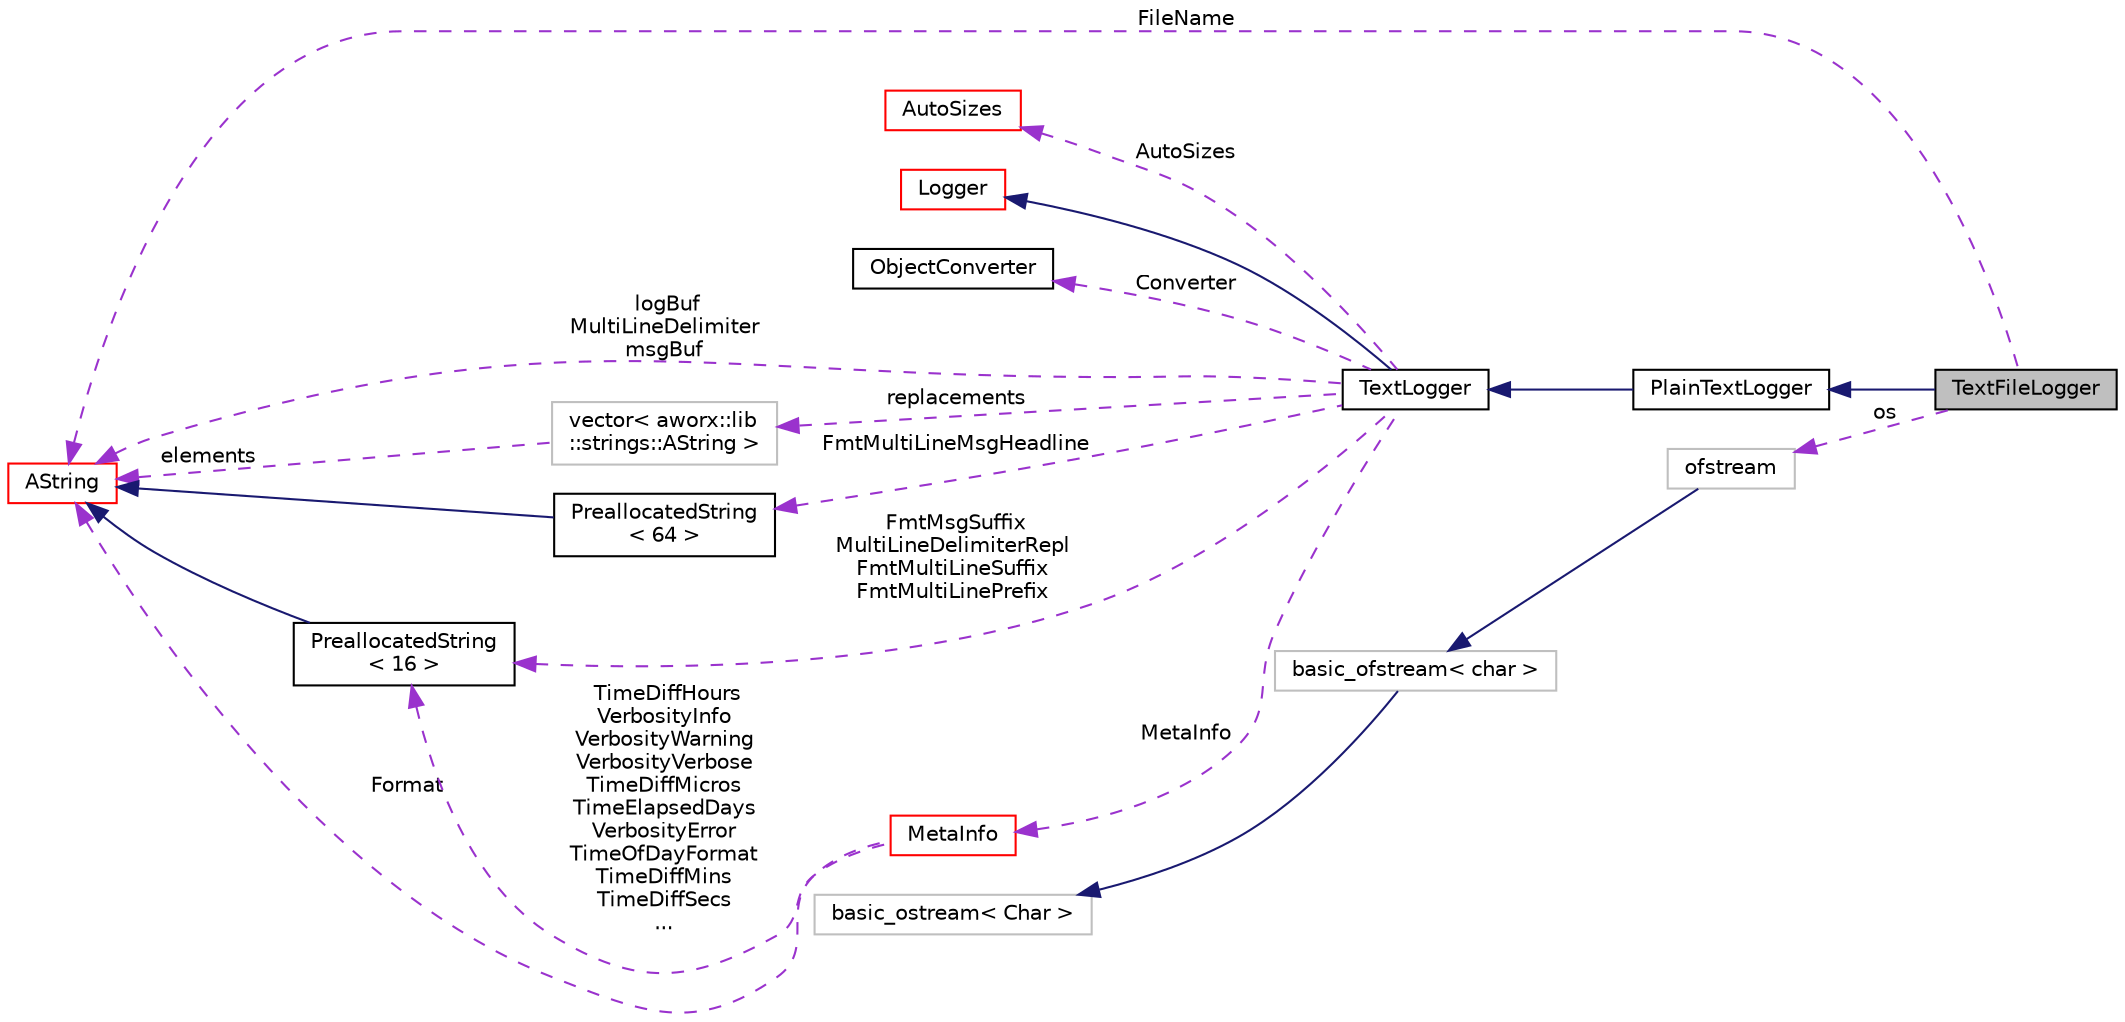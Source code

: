 digraph "TextFileLogger"
{
  edge [fontname="Helvetica",fontsize="10",labelfontname="Helvetica",labelfontsize="10"];
  node [fontname="Helvetica",fontsize="10",shape=record];
  rankdir="LR";
  Node7 [label="TextFileLogger",height=0.2,width=0.4,color="black", fillcolor="grey75", style="filled", fontcolor="black"];
  Node8 -> Node7 [dir="back",color="midnightblue",fontsize="10",style="solid",fontname="Helvetica"];
  Node8 [label="PlainTextLogger",height=0.2,width=0.4,color="black", fillcolor="white", style="filled",URL="$classaworx_1_1lox_1_1core_1_1textlogger_1_1PlainTextLogger.html"];
  Node9 -> Node8 [dir="back",color="midnightblue",fontsize="10",style="solid",fontname="Helvetica"];
  Node9 [label="TextLogger",height=0.2,width=0.4,color="black", fillcolor="white", style="filled",URL="$classaworx_1_1lox_1_1core_1_1textlogger_1_1TextLogger.html"];
  Node10 -> Node9 [dir="back",color="midnightblue",fontsize="10",style="solid",fontname="Helvetica"];
  Node10 [label="Logger",height=0.2,width=0.4,color="red", fillcolor="white", style="filled",URL="$classaworx_1_1lox_1_1core_1_1Logger.html"];
  Node25 -> Node9 [dir="back",color="darkorchid3",fontsize="10",style="dashed",label=" replacements" ,fontname="Helvetica"];
  Node25 [label="vector\< aworx::lib\l::strings::AString \>",height=0.2,width=0.4,color="grey75", fillcolor="white", style="filled"];
  Node19 -> Node25 [dir="back",color="darkorchid3",fontsize="10",style="dashed",label=" elements" ,fontname="Helvetica"];
  Node19 [label="AString",height=0.2,width=0.4,color="red", fillcolor="white", style="filled",URL="$classaworx_1_1lib_1_1strings_1_1AString.html"];
  Node18 -> Node9 [dir="back",color="darkorchid3",fontsize="10",style="dashed",label=" FmtMultiLineMsgHeadline" ,fontname="Helvetica"];
  Node18 [label="PreallocatedString\l\< 64 \>",height=0.2,width=0.4,color="black", fillcolor="white", style="filled",URL="$classaworx_1_1lib_1_1strings_1_1PreallocatedString.html"];
  Node19 -> Node18 [dir="back",color="midnightblue",fontsize="10",style="solid",fontname="Helvetica"];
  Node26 -> Node9 [dir="back",color="darkorchid3",fontsize="10",style="dashed",label=" FmtMsgSuffix\nMultiLineDelimiterRepl\nFmtMultiLineSuffix\nFmtMultiLinePrefix" ,fontname="Helvetica"];
  Node26 [label="PreallocatedString\l\< 16 \>",height=0.2,width=0.4,color="black", fillcolor="white", style="filled",URL="$classaworx_1_1lib_1_1strings_1_1PreallocatedString.html"];
  Node19 -> Node26 [dir="back",color="midnightblue",fontsize="10",style="solid",fontname="Helvetica"];
  Node27 -> Node9 [dir="back",color="darkorchid3",fontsize="10",style="dashed",label=" AutoSizes" ,fontname="Helvetica"];
  Node27 [label="AutoSizes",height=0.2,width=0.4,color="red", fillcolor="white", style="filled",URL="$classaworx_1_1lib_1_1strings_1_1util_1_1AutoSizes.html"];
  Node29 -> Node9 [dir="back",color="darkorchid3",fontsize="10",style="dashed",label=" MetaInfo" ,fontname="Helvetica"];
  Node29 [label="MetaInfo",height=0.2,width=0.4,color="red", fillcolor="white", style="filled",URL="$classaworx_1_1lox_1_1core_1_1textlogger_1_1MetaInfo.html"];
  Node26 -> Node29 [dir="back",color="darkorchid3",fontsize="10",style="dashed",label=" TimeDiffHours\nVerbosityInfo\nVerbosityWarning\nVerbosityVerbose\nTimeDiffMicros\nTimeElapsedDays\nVerbosityError\nTimeOfDayFormat\nTimeDiffMins\nTimeDiffSecs\n..." ,fontname="Helvetica"];
  Node19 -> Node29 [dir="back",color="darkorchid3",fontsize="10",style="dashed",label=" Format" ,fontname="Helvetica"];
  Node19 -> Node9 [dir="back",color="darkorchid3",fontsize="10",style="dashed",label=" logBuf\nMultiLineDelimiter\nmsgBuf" ,fontname="Helvetica"];
  Node31 -> Node9 [dir="back",color="darkorchid3",fontsize="10",style="dashed",label=" Converter" ,fontname="Helvetica"];
  Node31 [label="ObjectConverter",height=0.2,width=0.4,color="black", fillcolor="white", style="filled",URL="$classaworx_1_1lox_1_1core_1_1textlogger_1_1ObjectConverter.html"];
  Node19 -> Node7 [dir="back",color="darkorchid3",fontsize="10",style="dashed",label=" FileName" ,fontname="Helvetica"];
  Node32 -> Node7 [dir="back",color="darkorchid3",fontsize="10",style="dashed",label=" os" ,fontname="Helvetica"];
  Node32 [label="ofstream",height=0.2,width=0.4,color="grey75", fillcolor="white", style="filled",tooltip="STL class. "];
  Node33 -> Node32 [dir="back",color="midnightblue",fontsize="10",style="solid",fontname="Helvetica"];
  Node33 [label="basic_ofstream\< char \>",height=0.2,width=0.4,color="grey75", fillcolor="white", style="filled",tooltip="STL class. "];
  Node34 -> Node33 [dir="back",color="midnightblue",fontsize="10",style="solid",fontname="Helvetica"];
  Node34 [label="basic_ostream\< Char \>",height=0.2,width=0.4,color="grey75", fillcolor="white", style="filled",tooltip="STL class. "];
}
